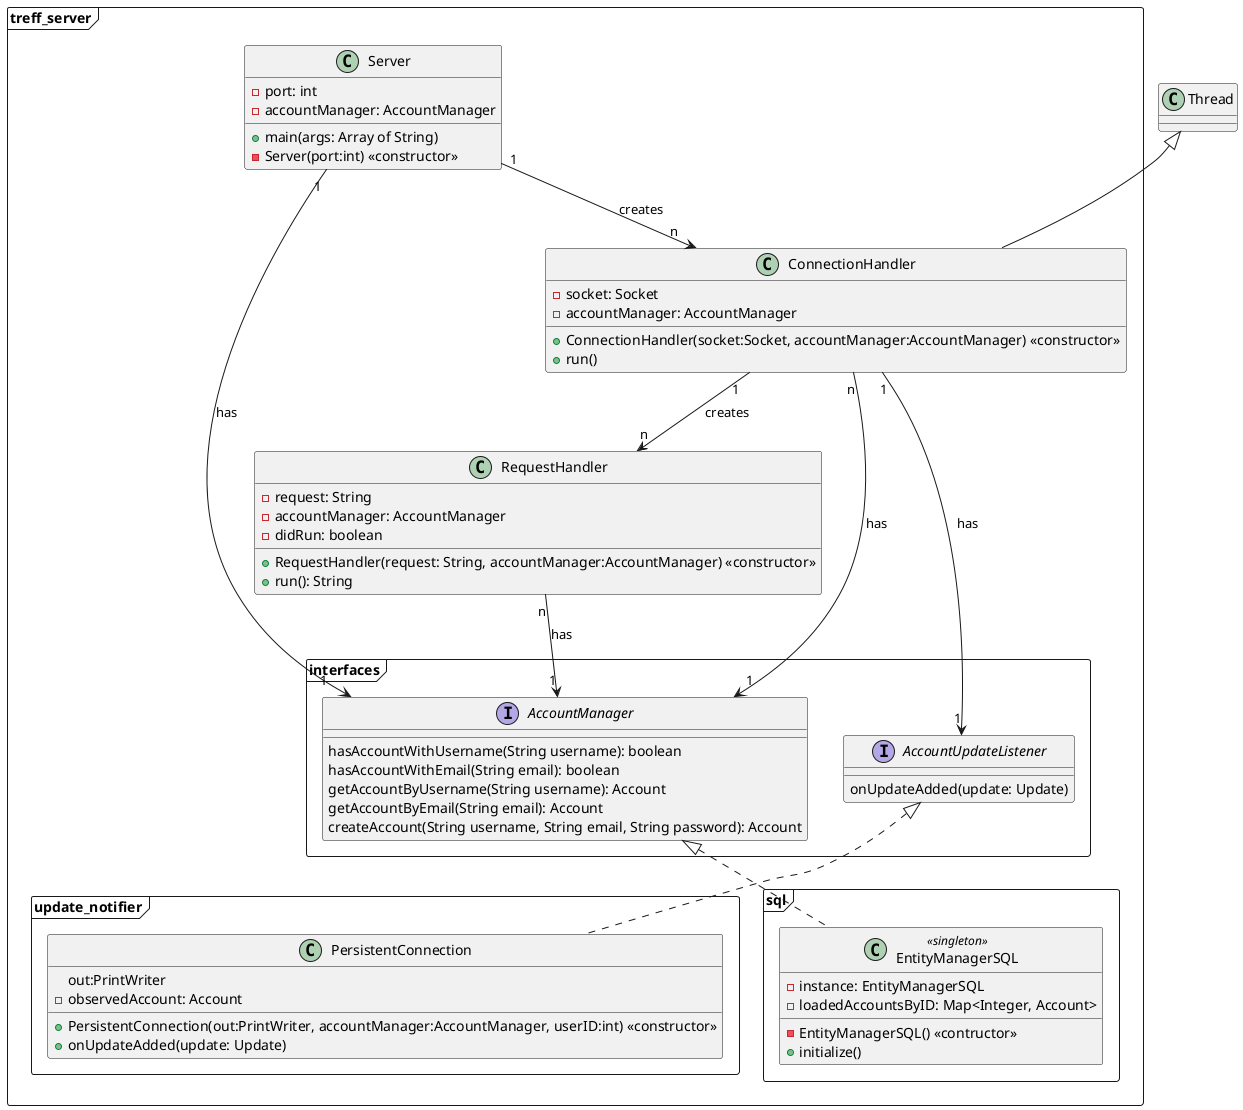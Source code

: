 @startuml

class Thread {
}

package treff_server <<Frame>> {
    class Server {
        -port: int
        -accountManager: AccountManager

        +main(args: Array of String)
        -Server(port:int) <<constructor>>
    }

    class ConnectionHandler {
        -socket: Socket
        -accountManager: AccountManager

        +ConnectionHandler(socket:Socket, accountManager:AccountManager) <<constructor>>
        +run()
    }

    class RequestHandler {
        -request: String
        -accountManager: AccountManager
        -didRun: boolean

        +RequestHandler(request: String, accountManager:AccountManager) <<constructor>>
        +run(): String
    }

    package update_notifier <<Frame>> {
        class PersistentConnection {
            out:PrintWriter
            -observedAccount: Account

            +PersistentConnection(out:PrintWriter, accountManager:AccountManager, userID:int) <<constructor>>
            +onUpdateAdded(update: Update)
        }
    }

    package interfaces <<Frame>> {
        interface AccountManager {
            hasAccountWithUsername(String username): boolean
            hasAccountWithEmail(String email): boolean
            getAccountByUsername(String username): Account
            getAccountByEmail(String email): Account
            createAccount(String username, String email, String password): Account
        }

        interface AccountUpdateListener{
            onUpdateAdded(update: Update)
        }
    }

    package sql <<Frame>> {
        class EntityManagerSQL <<singleton>>{
            -instance: EntityManagerSQL
            -loadedAccountsByID: Map<Integer, Account>

            -EntityManagerSQL() <<contructor>>
            +initialize()
        }
    }

    Thread <|-- ConnectionHandler
    AccountManager <|.. EntityManagerSQL
    AccountUpdateListener <|.. PersistentConnection
    Server "1" --> "n" ConnectionHandler : creates
    ConnectionHandler "1" --> "n" RequestHandler : creates
    Server "1" --> "1" AccountManager : has
    ConnectionHandler "n" --> "1" AccountManager : has
    RequestHandler "n" --> "1" AccountManager : has
    ConnectionHandler "1" -> "1" AccountUpdateListener : has
}
@enduml
